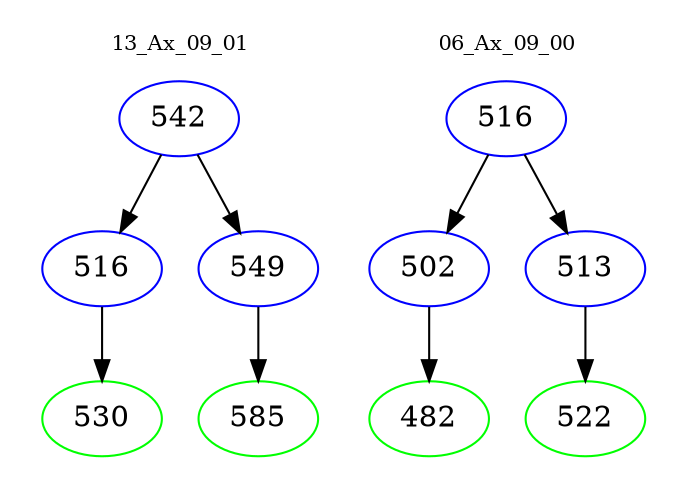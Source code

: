 digraph{
subgraph cluster_0 {
color = white
label = "13_Ax_09_01";
fontsize=10;
T0_542 [label="542", color="blue"]
T0_542 -> T0_516 [color="black"]
T0_516 [label="516", color="blue"]
T0_516 -> T0_530 [color="black"]
T0_530 [label="530", color="green"]
T0_542 -> T0_549 [color="black"]
T0_549 [label="549", color="blue"]
T0_549 -> T0_585 [color="black"]
T0_585 [label="585", color="green"]
}
subgraph cluster_1 {
color = white
label = "06_Ax_09_00";
fontsize=10;
T1_516 [label="516", color="blue"]
T1_516 -> T1_502 [color="black"]
T1_502 [label="502", color="blue"]
T1_502 -> T1_482 [color="black"]
T1_482 [label="482", color="green"]
T1_516 -> T1_513 [color="black"]
T1_513 [label="513", color="blue"]
T1_513 -> T1_522 [color="black"]
T1_522 [label="522", color="green"]
}
}
